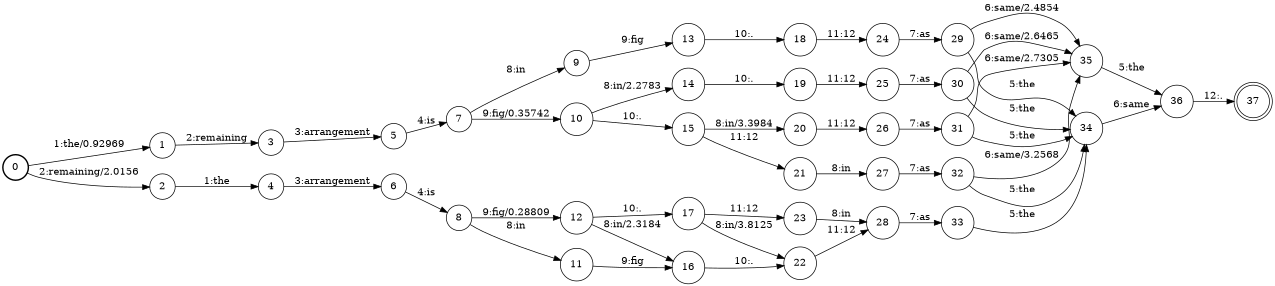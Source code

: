 digraph FST {
rankdir = LR;
size = "8.5,11";
label = "";
center = 1;
orientation = Portrait;
ranksep = "0.4";
nodesep = "0.25";
0 [label = "0", shape = circle, style = bold, fontsize = 14]
	0 -> 1 [label = "1:the/0.92969", fontsize = 14];
	0 -> 2 [label = "2:remaining/2.0156", fontsize = 14];
1 [label = "1", shape = circle, style = solid, fontsize = 14]
	1 -> 3 [label = "2:remaining", fontsize = 14];
2 [label = "2", shape = circle, style = solid, fontsize = 14]
	2 -> 4 [label = "1:the", fontsize = 14];
3 [label = "3", shape = circle, style = solid, fontsize = 14]
	3 -> 5 [label = "3:arrangement", fontsize = 14];
4 [label = "4", shape = circle, style = solid, fontsize = 14]
	4 -> 6 [label = "3:arrangement", fontsize = 14];
5 [label = "5", shape = circle, style = solid, fontsize = 14]
	5 -> 7 [label = "4:is", fontsize = 14];
6 [label = "6", shape = circle, style = solid, fontsize = 14]
	6 -> 8 [label = "4:is", fontsize = 14];
7 [label = "7", shape = circle, style = solid, fontsize = 14]
	7 -> 9 [label = "8:in", fontsize = 14];
	7 -> 10 [label = "9:fig/0.35742", fontsize = 14];
8 [label = "8", shape = circle, style = solid, fontsize = 14]
	8 -> 11 [label = "8:in", fontsize = 14];
	8 -> 12 [label = "9:fig/0.28809", fontsize = 14];
9 [label = "9", shape = circle, style = solid, fontsize = 14]
	9 -> 13 [label = "9:fig", fontsize = 14];
10 [label = "10", shape = circle, style = solid, fontsize = 14]
	10 -> 14 [label = "8:in/2.2783", fontsize = 14];
	10 -> 15 [label = "10:.", fontsize = 14];
11 [label = "11", shape = circle, style = solid, fontsize = 14]
	11 -> 16 [label = "9:fig", fontsize = 14];
12 [label = "12", shape = circle, style = solid, fontsize = 14]
	12 -> 16 [label = "8:in/2.3184", fontsize = 14];
	12 -> 17 [label = "10:.", fontsize = 14];
13 [label = "13", shape = circle, style = solid, fontsize = 14]
	13 -> 18 [label = "10:.", fontsize = 14];
14 [label = "14", shape = circle, style = solid, fontsize = 14]
	14 -> 19 [label = "10:.", fontsize = 14];
15 [label = "15", shape = circle, style = solid, fontsize = 14]
	15 -> 20 [label = "8:in/3.3984", fontsize = 14];
	15 -> 21 [label = "11:12", fontsize = 14];
16 [label = "16", shape = circle, style = solid, fontsize = 14]
	16 -> 22 [label = "10:.", fontsize = 14];
17 [label = "17", shape = circle, style = solid, fontsize = 14]
	17 -> 22 [label = "8:in/3.8125", fontsize = 14];
	17 -> 23 [label = "11:12", fontsize = 14];
18 [label = "18", shape = circle, style = solid, fontsize = 14]
	18 -> 24 [label = "11:12", fontsize = 14];
19 [label = "19", shape = circle, style = solid, fontsize = 14]
	19 -> 25 [label = "11:12", fontsize = 14];
20 [label = "20", shape = circle, style = solid, fontsize = 14]
	20 -> 26 [label = "11:12", fontsize = 14];
21 [label = "21", shape = circle, style = solid, fontsize = 14]
	21 -> 27 [label = "8:in", fontsize = 14];
22 [label = "22", shape = circle, style = solid, fontsize = 14]
	22 -> 28 [label = "11:12", fontsize = 14];
23 [label = "23", shape = circle, style = solid, fontsize = 14]
	23 -> 28 [label = "8:in", fontsize = 14];
24 [label = "24", shape = circle, style = solid, fontsize = 14]
	24 -> 29 [label = "7:as", fontsize = 14];
25 [label = "25", shape = circle, style = solid, fontsize = 14]
	25 -> 30 [label = "7:as", fontsize = 14];
26 [label = "26", shape = circle, style = solid, fontsize = 14]
	26 -> 31 [label = "7:as", fontsize = 14];
27 [label = "27", shape = circle, style = solid, fontsize = 14]
	27 -> 32 [label = "7:as", fontsize = 14];
28 [label = "28", shape = circle, style = solid, fontsize = 14]
	28 -> 33 [label = "7:as", fontsize = 14];
29 [label = "29", shape = circle, style = solid, fontsize = 14]
	29 -> 34 [label = "5:the", fontsize = 14];
	29 -> 35 [label = "6:same/2.4854", fontsize = 14];
30 [label = "30", shape = circle, style = solid, fontsize = 14]
	30 -> 34 [label = "5:the", fontsize = 14];
	30 -> 35 [label = "6:same/2.6465", fontsize = 14];
31 [label = "31", shape = circle, style = solid, fontsize = 14]
	31 -> 34 [label = "5:the", fontsize = 14];
	31 -> 35 [label = "6:same/2.7305", fontsize = 14];
32 [label = "32", shape = circle, style = solid, fontsize = 14]
	32 -> 34 [label = "5:the", fontsize = 14];
	32 -> 35 [label = "6:same/3.2568", fontsize = 14];
33 [label = "33", shape = circle, style = solid, fontsize = 14]
	33 -> 34 [label = "5:the", fontsize = 14];
34 [label = "34", shape = circle, style = solid, fontsize = 14]
	34 -> 36 [label = "6:same", fontsize = 14];
35 [label = "35", shape = circle, style = solid, fontsize = 14]
	35 -> 36 [label = "5:the", fontsize = 14];
36 [label = "36", shape = circle, style = solid, fontsize = 14]
	36 -> 37 [label = "12:.", fontsize = 14];
37 [label = "37", shape = doublecircle, style = solid, fontsize = 14]
}
